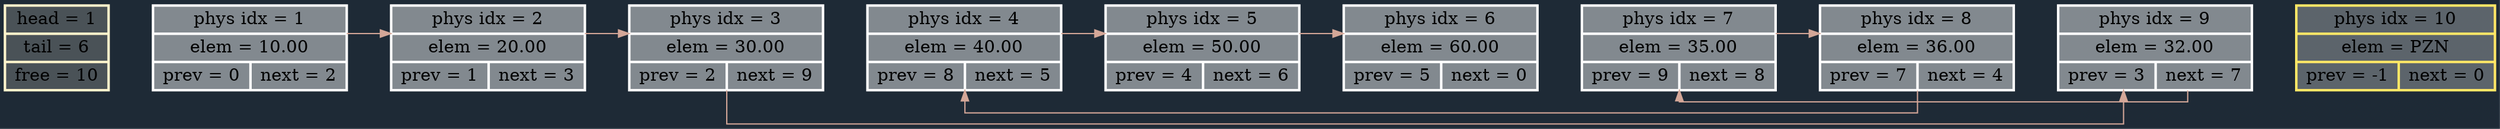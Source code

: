 digraph G{
 rankdir=LR;
 splines=ortho;
 graph [bgcolor="#1E2A36"];
 info[shape="record", style="filled", fillcolor="#4A5257", color = "#FFF4CC", penwidth=2.0, label="head = 1 | tail = 6 | free = 10"];
 1[shape="record", style="filled", fillcolor="#82898F", color = "#FFFFFF", penwidth=2.0, label="phys idx = 1 | elem = 10.00 | {prev = 0 | next = 2}"];
 2[shape="record", style="filled", fillcolor="#82898F", color = "#FFFFFF", penwidth=2.0, label="phys idx = 2 | elem = 20.00 | {prev = 1 | next = 3}"];
 3[shape="record", style="filled", fillcolor="#82898F", color = "#FFFFFF", penwidth=2.0, label="phys idx = 3 | elem = 30.00 | {prev = 2 | next = 9}"];
 4[shape="record", style="filled", fillcolor="#82898F", color = "#FFFFFF", penwidth=2.0, label="phys idx = 4 | elem = 40.00 | {prev = 8 | next = 5}"];
 5[shape="record", style="filled", fillcolor="#82898F", color = "#FFFFFF", penwidth=2.0, label="phys idx = 5 | elem = 50.00 | {prev = 4 | next = 6}"];
 6[shape="record", style="filled", fillcolor="#82898F", color = "#FFFFFF", penwidth=2.0, label="phys idx = 6 | elem = 60.00 | {prev = 5 | next = 0}"];
 7[shape="record", style="filled", fillcolor="#82898F", color = "#FFFFFF", penwidth=2.0, label="phys idx = 7 | elem = 35.00 | {prev = 9 | next = 8}"];
 8[shape="record", style="filled", fillcolor="#82898F", color = "#FFFFFF", penwidth=2.0, label="phys idx = 8 | elem = 36.00 | {prev = 7 | next = 4}"];
 9[shape="record", style="filled", fillcolor="#82898F", color = "#FFFFFF", penwidth=2.0, label="phys idx = 9 | elem = 32.00 | {prev = 3 | next = 7}"];
 10[shape="record", style="filled", fillcolor="#5C646B", color = "#ffe766", penwidth=2.0, label="phys idx = 10 | elem = PZN | {prev = -1 | next = 0} "];
 info -> 1 [style="invis", weight=500]
 1 -> 2 [style="invis", weight=500]
 2 -> 3 [style="invis", weight=500]
 3 -> 4 [style="invis", weight=500]
 4 -> 5 [style="invis", weight=500]
 5 -> 6 [style="invis", weight=500]
 6 -> 7 [style="invis", weight=500]
 7 -> 8 [style="invis", weight=500]
 8 -> 9 [style="invis", weight=500]
 9 -> 10 [style="invis", weight=1000]
 1 -> 2 [color = "#D4A798", penwidth = 1, arrowsize = 0.85]
 2 -> 3 [color = "#D4A798", penwidth = 1, arrowsize = 0.85]
 3 -> 9 [color = "#D4A798", penwidth = 1, arrowsize = 0.85]
 4 -> 5 [color = "#D4A798", penwidth = 1, arrowsize = 0.85]
 5 -> 6 [color = "#D4A798", penwidth = 1, arrowsize = 0.85]
 7 -> 8 [color = "#D4A798", penwidth = 1, arrowsize = 0.85]
 8 -> 4 [color = "#D4A798", penwidth = 1, arrowsize = 0.85]
 9 -> 7 [color = "#D4A798", penwidth = 1, arrowsize = 0.85]
}
